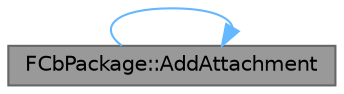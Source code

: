 digraph "FCbPackage::AddAttachment"
{
 // INTERACTIVE_SVG=YES
 // LATEX_PDF_SIZE
  bgcolor="transparent";
  edge [fontname=Helvetica,fontsize=10,labelfontname=Helvetica,labelfontsize=10];
  node [fontname=Helvetica,fontsize=10,shape=box,height=0.2,width=0.4];
  rankdir="LR";
  Node1 [id="Node000001",label="FCbPackage::AddAttachment",height=0.2,width=0.4,color="gray40", fillcolor="grey60", style="filled", fontcolor="black",tooltip="Add the attachment to this package."];
  Node1 -> Node1 [id="edge1_Node000001_Node000001",color="steelblue1",style="solid",tooltip=" "];
}

